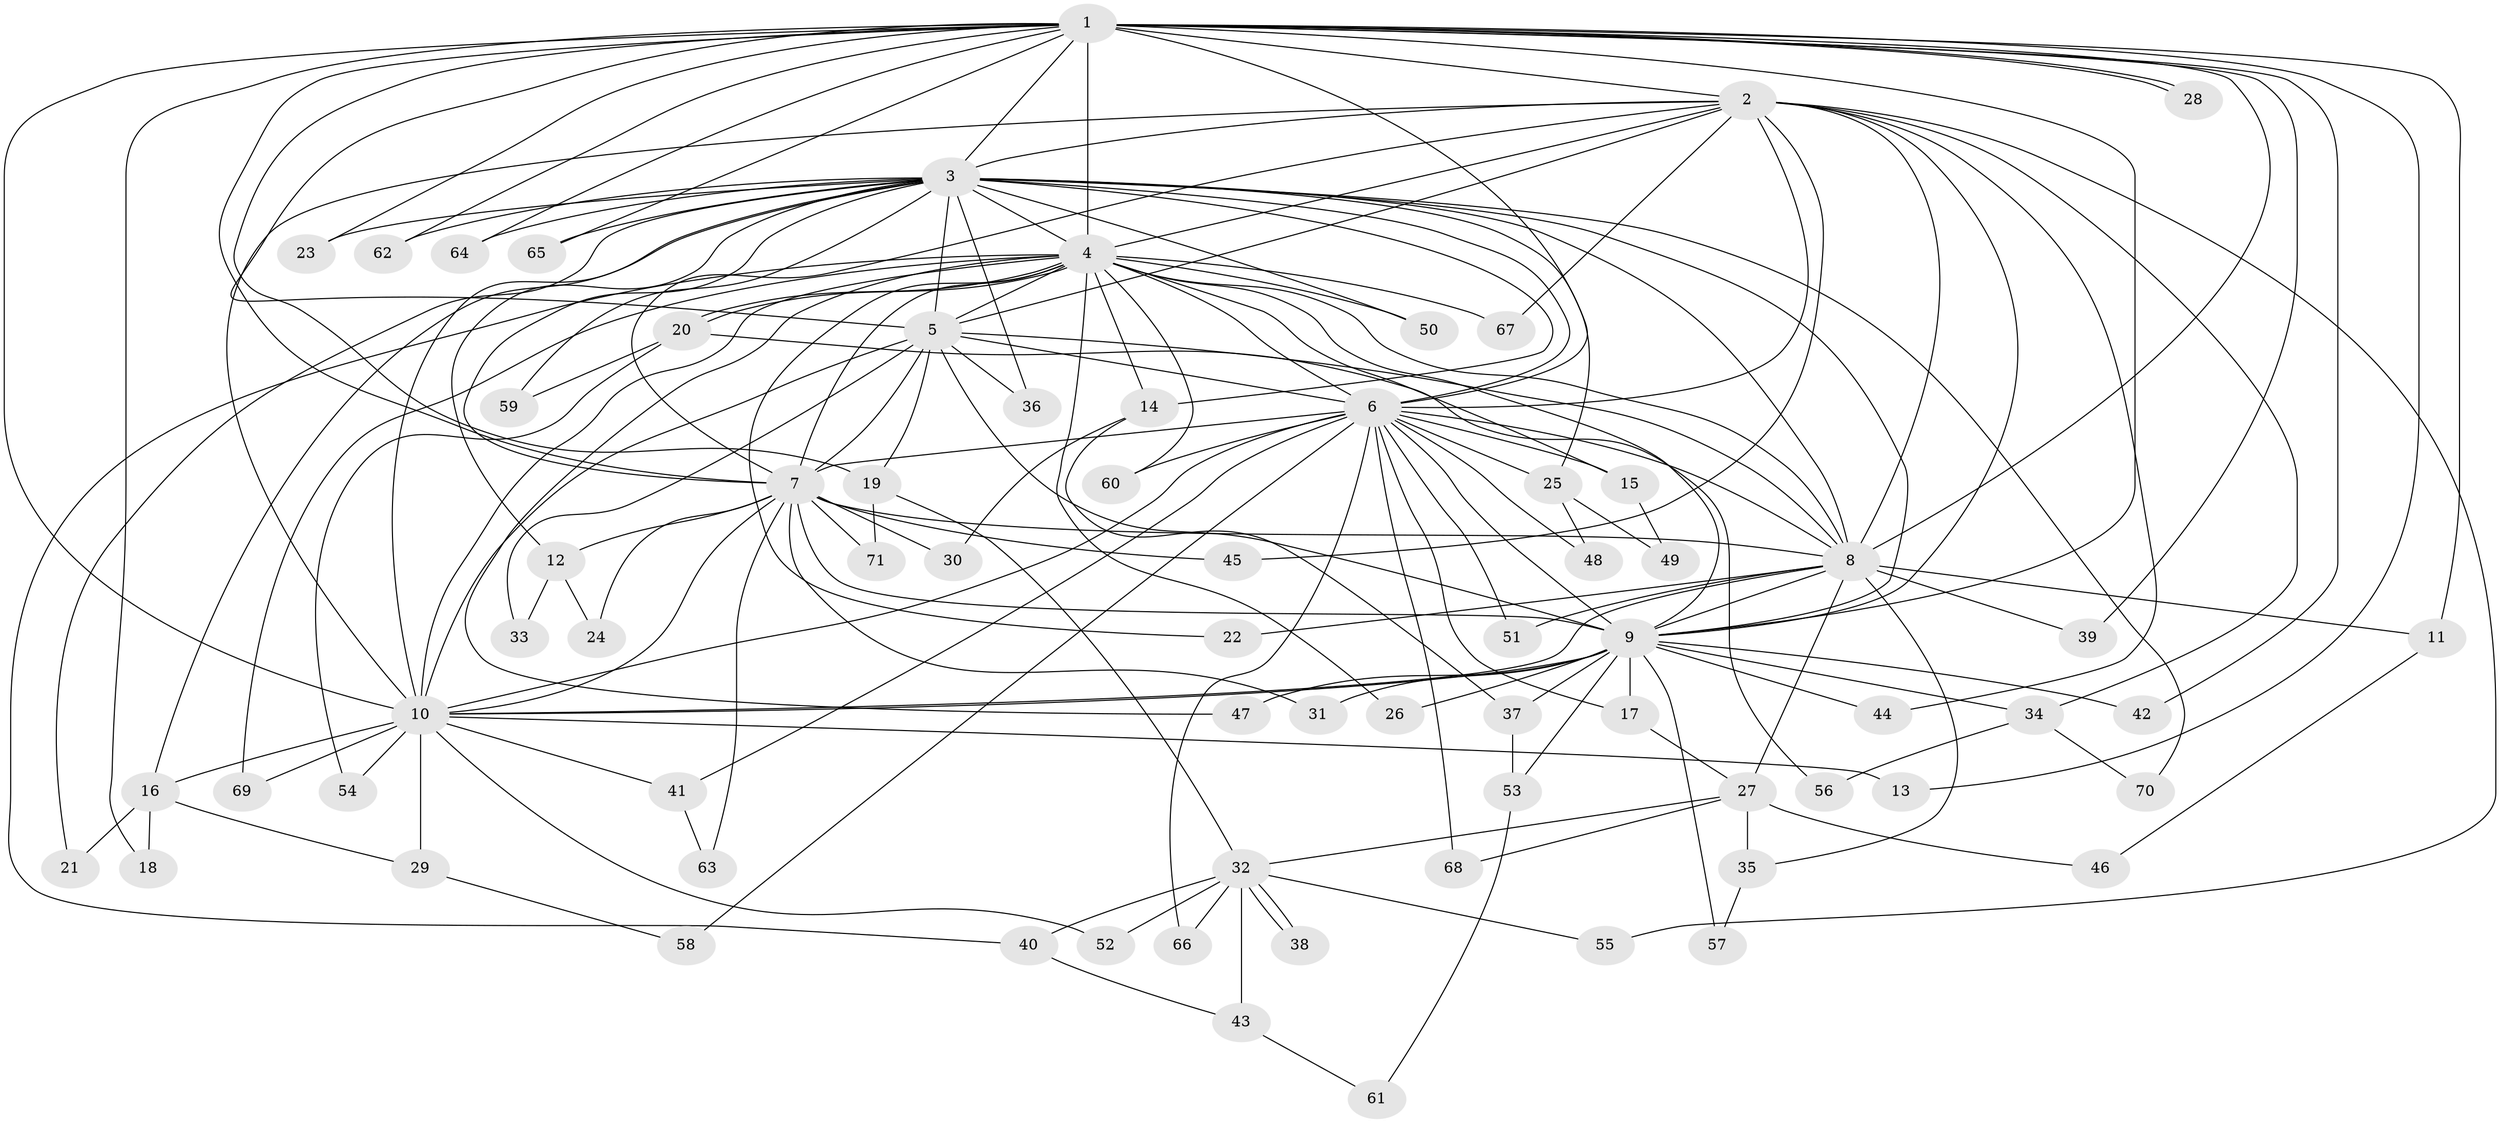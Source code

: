 // coarse degree distribution, {10: 0.023809523809523808, 24: 0.023809523809523808, 13: 0.023809523809523808, 2: 0.47619047619047616, 1: 0.23809523809523808, 3: 0.11904761904761904, 4: 0.023809523809523808, 5: 0.023809523809523808, 6: 0.023809523809523808, 21: 0.023809523809523808}
// Generated by graph-tools (version 1.1) at 2025/48/03/04/25 21:48:02]
// undirected, 71 vertices, 167 edges
graph export_dot {
graph [start="1"]
  node [color=gray90,style=filled];
  1;
  2;
  3;
  4;
  5;
  6;
  7;
  8;
  9;
  10;
  11;
  12;
  13;
  14;
  15;
  16;
  17;
  18;
  19;
  20;
  21;
  22;
  23;
  24;
  25;
  26;
  27;
  28;
  29;
  30;
  31;
  32;
  33;
  34;
  35;
  36;
  37;
  38;
  39;
  40;
  41;
  42;
  43;
  44;
  45;
  46;
  47;
  48;
  49;
  50;
  51;
  52;
  53;
  54;
  55;
  56;
  57;
  58;
  59;
  60;
  61;
  62;
  63;
  64;
  65;
  66;
  67;
  68;
  69;
  70;
  71;
  1 -- 2;
  1 -- 3;
  1 -- 4;
  1 -- 5;
  1 -- 6;
  1 -- 7;
  1 -- 8;
  1 -- 9;
  1 -- 10;
  1 -- 11;
  1 -- 13;
  1 -- 18;
  1 -- 19;
  1 -- 23;
  1 -- 28;
  1 -- 28;
  1 -- 39;
  1 -- 42;
  1 -- 62;
  1 -- 64;
  1 -- 65;
  2 -- 3;
  2 -- 4;
  2 -- 5;
  2 -- 6;
  2 -- 7;
  2 -- 8;
  2 -- 9;
  2 -- 10;
  2 -- 34;
  2 -- 44;
  2 -- 45;
  2 -- 55;
  2 -- 67;
  3 -- 4;
  3 -- 5;
  3 -- 6;
  3 -- 7;
  3 -- 8;
  3 -- 9;
  3 -- 10;
  3 -- 12;
  3 -- 14;
  3 -- 16;
  3 -- 21;
  3 -- 23;
  3 -- 25;
  3 -- 36;
  3 -- 50;
  3 -- 59;
  3 -- 62;
  3 -- 64;
  3 -- 65;
  3 -- 70;
  4 -- 5;
  4 -- 6;
  4 -- 7;
  4 -- 8;
  4 -- 9;
  4 -- 10;
  4 -- 14;
  4 -- 15;
  4 -- 20;
  4 -- 20;
  4 -- 22;
  4 -- 26;
  4 -- 40;
  4 -- 47;
  4 -- 50;
  4 -- 60;
  4 -- 67;
  4 -- 69;
  5 -- 6;
  5 -- 7;
  5 -- 8;
  5 -- 9;
  5 -- 10;
  5 -- 19;
  5 -- 33;
  5 -- 36;
  6 -- 7;
  6 -- 8;
  6 -- 9;
  6 -- 10;
  6 -- 15;
  6 -- 17;
  6 -- 25;
  6 -- 41;
  6 -- 48;
  6 -- 51;
  6 -- 58;
  6 -- 60;
  6 -- 66;
  6 -- 68;
  7 -- 8;
  7 -- 9;
  7 -- 10;
  7 -- 12;
  7 -- 24;
  7 -- 30;
  7 -- 31;
  7 -- 45;
  7 -- 63;
  7 -- 71;
  8 -- 9;
  8 -- 10;
  8 -- 11;
  8 -- 22;
  8 -- 27;
  8 -- 35;
  8 -- 39;
  8 -- 51;
  9 -- 10;
  9 -- 17;
  9 -- 26;
  9 -- 31;
  9 -- 34;
  9 -- 37;
  9 -- 42;
  9 -- 44;
  9 -- 47;
  9 -- 53;
  9 -- 57;
  10 -- 13;
  10 -- 16;
  10 -- 29;
  10 -- 41;
  10 -- 52;
  10 -- 54;
  10 -- 69;
  11 -- 46;
  12 -- 24;
  12 -- 33;
  14 -- 30;
  14 -- 37;
  15 -- 49;
  16 -- 18;
  16 -- 21;
  16 -- 29;
  17 -- 27;
  19 -- 32;
  19 -- 71;
  20 -- 54;
  20 -- 56;
  20 -- 59;
  25 -- 48;
  25 -- 49;
  27 -- 32;
  27 -- 35;
  27 -- 46;
  27 -- 68;
  29 -- 58;
  32 -- 38;
  32 -- 38;
  32 -- 40;
  32 -- 43;
  32 -- 52;
  32 -- 55;
  32 -- 66;
  34 -- 56;
  34 -- 70;
  35 -- 57;
  37 -- 53;
  40 -- 43;
  41 -- 63;
  43 -- 61;
  53 -- 61;
}
